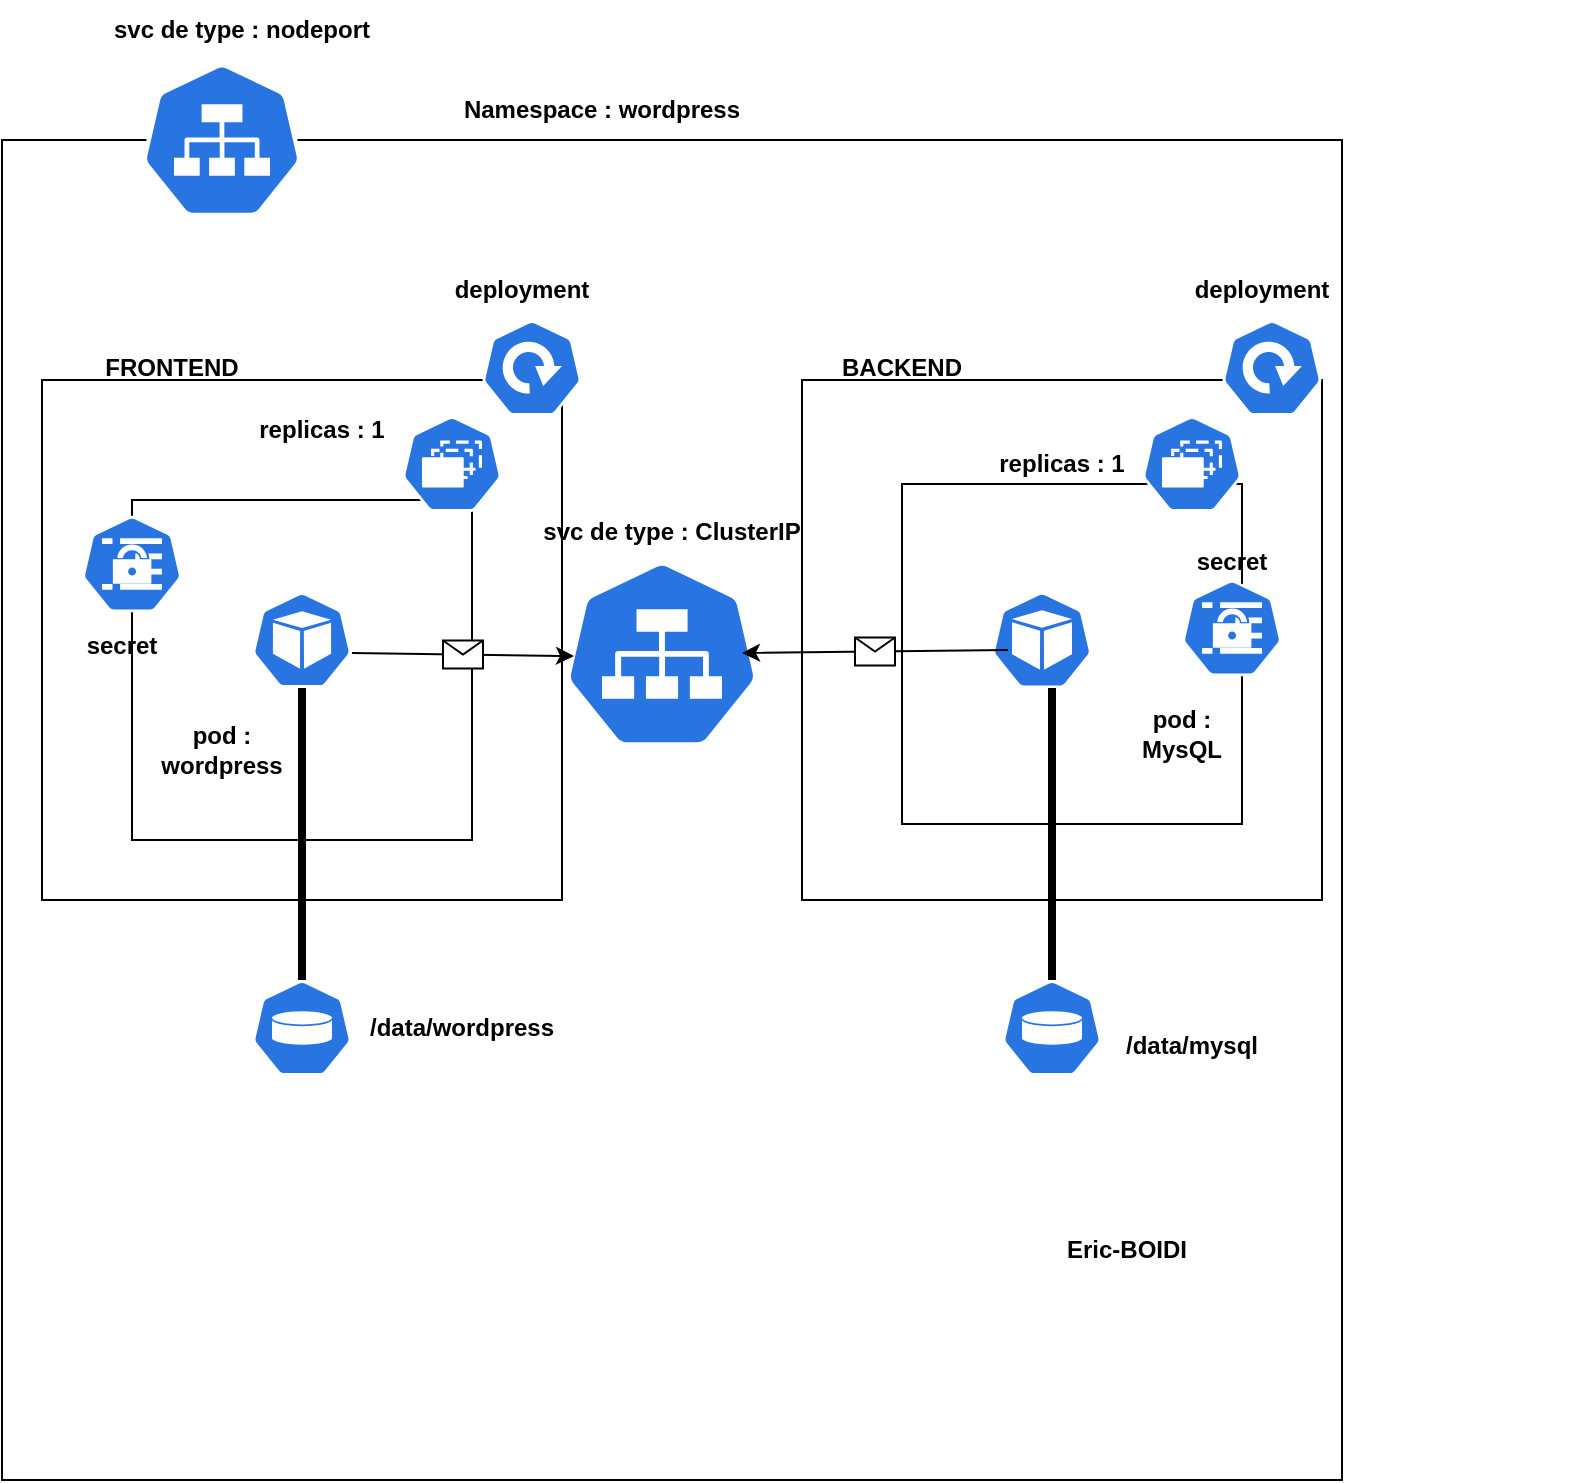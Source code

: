 <mxfile version="20.8.20" type="github"><diagram name="Page-1" id="spaIkJhinvKhO7ccCemF"><mxGraphModel dx="1867" dy="534" grid="1" gridSize="10" guides="1" tooltips="1" connect="1" arrows="1" fold="1" page="1" pageScale="1" pageWidth="827" pageHeight="1169" math="0" shadow="0"><root><mxCell id="0"/><mxCell id="1" parent="0"/><mxCell id="sab_f4_oYgcBB9rR3nIX-75" value="" style="endArrow=classic;html=1;rounded=0;" edge="1" parent="1"><mxGeometry relative="1" as="geometry"><mxPoint x="-450" y="300" as="sourcePoint"/><mxPoint x="-550" y="300" as="targetPoint"/></mxGeometry></mxCell><mxCell id="sab_f4_oYgcBB9rR3nIX-76" value="" style="shape=message;html=1;outlineConnect=0;" vertex="1" parent="sab_f4_oYgcBB9rR3nIX-75"><mxGeometry width="20" height="14" relative="1" as="geometry"><mxPoint x="-10" y="-7" as="offset"/></mxGeometry></mxCell><mxCell id="sab_f4_oYgcBB9rR3nIX-12" value="" style="whiteSpace=wrap;html=1;aspect=fixed;fontFamily=Times New Roman;labelBackgroundColor=#ffffff;fontStyle=1" vertex="1" parent="1"><mxGeometry x="-730" y="90" width="670" height="670" as="geometry"/></mxCell><mxCell id="sab_f4_oYgcBB9rR3nIX-15" value="Namespace : wordpress" style="text;html=1;strokeColor=none;fillColor=none;align=center;verticalAlign=middle;whiteSpace=wrap;rounded=0;fontStyle=1" vertex="1" parent="1"><mxGeometry x="-535" y="60" width="210" height="30" as="geometry"/></mxCell><mxCell id="sab_f4_oYgcBB9rR3nIX-17" value="" style="sketch=0;html=1;dashed=0;whitespace=wrap;fillColor=#2875E2;strokeColor=#ffffff;points=[[0.005,0.63,0],[0.1,0.2,0],[0.9,0.2,0],[0.5,0,0],[0.995,0.63,0],[0.72,0.99,0],[0.5,1,0],[0.28,0.99,0]];verticalLabelPosition=bottom;align=center;verticalAlign=top;shape=mxgraph.kubernetes.icon;prIcon=svc" vertex="1" parent="1"><mxGeometry x="-660" y="40" width="80" height="100" as="geometry"/></mxCell><mxCell id="sab_f4_oYgcBB9rR3nIX-18" value="svc de type : nodeport" style="text;html=1;strokeColor=none;fillColor=none;align=center;verticalAlign=middle;whiteSpace=wrap;rounded=0;fontStyle=1" vertex="1" parent="1"><mxGeometry x="-680" y="20" width="140" height="30" as="geometry"/></mxCell><mxCell id="sab_f4_oYgcBB9rR3nIX-19" value="" style="whiteSpace=wrap;html=1;aspect=fixed;" vertex="1" parent="1"><mxGeometry x="-710" y="210" width="260" height="260" as="geometry"/></mxCell><mxCell id="sab_f4_oYgcBB9rR3nIX-21" value="" style="whiteSpace=wrap;html=1;aspect=fixed;" vertex="1" parent="1"><mxGeometry x="-330" y="210" width="260" height="260" as="geometry"/></mxCell><mxCell id="sab_f4_oYgcBB9rR3nIX-22" value="" style="sketch=0;html=1;dashed=0;whitespace=wrap;fillColor=#2875E2;strokeColor=#ffffff;points=[[0.005,0.63,0],[0.1,0.2,0],[0.9,0.2,0],[0.5,0,0],[0.995,0.63,0],[0.72,0.99,0],[0.5,1,0],[0.28,0.99,0]];verticalLabelPosition=bottom;align=center;verticalAlign=top;shape=mxgraph.kubernetes.icon;prIcon=deploy" vertex="1" parent="1"><mxGeometry x="-490" y="180" width="50" height="48" as="geometry"/></mxCell><mxCell id="sab_f4_oYgcBB9rR3nIX-23" value="" style="sketch=0;html=1;dashed=0;whitespace=wrap;fillColor=#2875E2;strokeColor=#ffffff;points=[[0.005,0.63,0],[0.1,0.2,0],[0.9,0.2,0],[0.5,0,0],[0.995,0.63,0],[0.72,0.99,0],[0.5,1,0],[0.28,0.99,0]];verticalLabelPosition=bottom;align=center;verticalAlign=top;shape=mxgraph.kubernetes.icon;prIcon=deploy" vertex="1" parent="1"><mxGeometry x="-120" y="180" width="50" height="48" as="geometry"/></mxCell><mxCell id="sab_f4_oYgcBB9rR3nIX-24" value="deployment" style="text;html=1;strokeColor=none;fillColor=none;align=center;verticalAlign=middle;whiteSpace=wrap;rounded=0;fontStyle=1" vertex="1" parent="1"><mxGeometry x="-500" y="150" width="60" height="30" as="geometry"/></mxCell><mxCell id="sab_f4_oYgcBB9rR3nIX-25" value="deployment" style="text;html=1;strokeColor=none;fillColor=none;align=center;verticalAlign=middle;whiteSpace=wrap;rounded=0;fontStyle=1" vertex="1" parent="1"><mxGeometry x="-130" y="150" width="60" height="30" as="geometry"/></mxCell><mxCell id="sab_f4_oYgcBB9rR3nIX-26" value="" style="whiteSpace=wrap;html=1;aspect=fixed;" vertex="1" parent="1"><mxGeometry x="-665" y="270" width="170" height="170" as="geometry"/></mxCell><mxCell id="sab_f4_oYgcBB9rR3nIX-27" value="" style="whiteSpace=wrap;html=1;aspect=fixed;" vertex="1" parent="1"><mxGeometry x="-280" y="262" width="170" height="170" as="geometry"/></mxCell><mxCell id="sab_f4_oYgcBB9rR3nIX-29" value="" style="sketch=0;html=1;dashed=0;whitespace=wrap;fillColor=#2875E2;strokeColor=#ffffff;points=[[0.005,0.63,0],[0.1,0.2,0],[0.9,0.2,0],[0.5,0,0],[0.995,0.63,0],[0.72,0.99,0],[0.5,1,0],[0.28,0.99,0]];verticalLabelPosition=bottom;align=center;verticalAlign=top;shape=mxgraph.kubernetes.icon;prIcon=vol" vertex="1" parent="1"><mxGeometry x="-605" y="510" width="50" height="48" as="geometry"/></mxCell><mxCell id="sab_f4_oYgcBB9rR3nIX-30" value="" style="sketch=0;html=1;dashed=0;whitespace=wrap;fillColor=#2875E2;strokeColor=#ffffff;points=[[0.005,0.63,0],[0.1,0.2,0],[0.9,0.2,0],[0.5,0,0],[0.995,0.63,0],[0.72,0.99,0],[0.5,1,0],[0.28,0.99,0]];verticalLabelPosition=bottom;align=center;verticalAlign=top;shape=mxgraph.kubernetes.icon;prIcon=vol" vertex="1" parent="1"><mxGeometry x="-230" y="510" width="50" height="48" as="geometry"/></mxCell><mxCell id="sab_f4_oYgcBB9rR3nIX-31" value="" style="sketch=0;html=1;dashed=0;whitespace=wrap;fillColor=#2875E2;strokeColor=#ffffff;points=[[0.005,0.63,0],[0.1,0.2,0],[0.9,0.2,0],[0.5,0,0],[0.995,0.63,0],[0.72,0.99,0],[0.5,1,0],[0.28,0.99,0]];verticalLabelPosition=bottom;align=center;verticalAlign=top;shape=mxgraph.kubernetes.icon;prIcon=rs" vertex="1" parent="1"><mxGeometry x="-530" y="228" width="50" height="48" as="geometry"/></mxCell><mxCell id="sab_f4_oYgcBB9rR3nIX-32" value="" style="sketch=0;html=1;dashed=0;whitespace=wrap;fillColor=#2875E2;strokeColor=#ffffff;points=[[0.005,0.63,0],[0.1,0.2,0],[0.9,0.2,0],[0.5,0,0],[0.995,0.63,0],[0.72,0.99,0],[0.5,1,0],[0.28,0.99,0]];verticalLabelPosition=bottom;align=center;verticalAlign=top;shape=mxgraph.kubernetes.icon;prIcon=rs" vertex="1" parent="1"><mxGeometry x="-160" y="228" width="50" height="48" as="geometry"/></mxCell><mxCell id="sab_f4_oYgcBB9rR3nIX-33" value="replicas : 1" style="text;html=1;strokeColor=none;fillColor=none;align=center;verticalAlign=middle;whiteSpace=wrap;rounded=0;fontStyle=1" vertex="1" parent="1"><mxGeometry x="-610" y="220" width="80" height="30" as="geometry"/></mxCell><mxCell id="sab_f4_oYgcBB9rR3nIX-36" value="" style="sketch=0;html=1;dashed=0;whitespace=wrap;fillColor=#2875E2;strokeColor=#ffffff;points=[[0.005,0.63,0],[0.1,0.2,0],[0.9,0.2,0],[0.5,0,0],[0.995,0.63,0],[0.72,0.99,0],[0.5,1,0],[0.28,0.99,0]];verticalLabelPosition=bottom;align=center;verticalAlign=top;shape=mxgraph.kubernetes.icon;prIcon=pod" vertex="1" parent="1"><mxGeometry x="-605" y="316" width="50" height="48" as="geometry"/></mxCell><mxCell id="sab_f4_oYgcBB9rR3nIX-37" value="" style="sketch=0;html=1;dashed=0;whitespace=wrap;fillColor=#2875E2;strokeColor=#ffffff;points=[[0.005,0.63,0],[0.1,0.2,0],[0.9,0.2,0],[0.5,0,0],[0.995,0.63,0],[0.72,0.99,0],[0.5,1,0],[0.28,0.99,0]];verticalLabelPosition=bottom;align=center;verticalAlign=top;shape=mxgraph.kubernetes.icon;prIcon=pod" vertex="1" parent="1"><mxGeometry x="-235" y="308" width="50" height="64" as="geometry"/></mxCell><mxCell id="sab_f4_oYgcBB9rR3nIX-38" value="&lt;b&gt;pod : wordpress&lt;/b&gt;" style="text;html=1;strokeColor=none;fillColor=none;align=center;verticalAlign=middle;whiteSpace=wrap;rounded=0;" vertex="1" parent="1"><mxGeometry x="-650" y="380" width="60" height="30" as="geometry"/></mxCell><mxCell id="sab_f4_oYgcBB9rR3nIX-39" value="&lt;b&gt;pod : MysQL&lt;/b&gt;" style="text;html=1;strokeColor=none;fillColor=none;align=center;verticalAlign=middle;whiteSpace=wrap;rounded=0;" vertex="1" parent="1"><mxGeometry x="-170" y="372" width="60" height="30" as="geometry"/></mxCell><mxCell id="sab_f4_oYgcBB9rR3nIX-40" value="replicas : 1" style="text;html=1;strokeColor=none;fillColor=none;align=center;verticalAlign=middle;whiteSpace=wrap;rounded=0;fontStyle=1" vertex="1" parent="1"><mxGeometry x="-240" y="237" width="80" height="30" as="geometry"/></mxCell><mxCell id="sab_f4_oYgcBB9rR3nIX-42" value="" style="sketch=0;html=1;dashed=0;whitespace=wrap;fillColor=#2875E2;strokeColor=#ffffff;points=[[0.005,0.63,0],[0.1,0.2,0],[0.9,0.2,0],[0.5,0,0],[0.995,0.63,0],[0.72,0.99,0],[0.5,1,0],[0.28,0.99,0]];verticalLabelPosition=bottom;align=center;verticalAlign=top;shape=mxgraph.kubernetes.icon;prIcon=svc" vertex="1" parent="1"><mxGeometry x="-450" y="300" width="100" height="94" as="geometry"/></mxCell><mxCell id="sab_f4_oYgcBB9rR3nIX-69" value="" style="endArrow=classic;html=1;rounded=0;exitX=0.16;exitY=0.578;exitDx=0;exitDy=0;exitPerimeter=0;" edge="1" parent="1" source="sab_f4_oYgcBB9rR3nIX-37"><mxGeometry relative="1" as="geometry"><mxPoint x="-260" y="346.5" as="sourcePoint"/><mxPoint x="-360" y="346.5" as="targetPoint"/></mxGeometry></mxCell><mxCell id="sab_f4_oYgcBB9rR3nIX-70" value="" style="shape=message;html=1;outlineConnect=0;" vertex="1" parent="sab_f4_oYgcBB9rR3nIX-69"><mxGeometry width="20" height="14" relative="1" as="geometry"><mxPoint x="-10" y="-7" as="offset"/></mxGeometry></mxCell><mxCell id="sab_f4_oYgcBB9rR3nIX-43" value="svc de type : ClusterIP" style="text;html=1;strokeColor=none;fillColor=none;align=center;verticalAlign=middle;whiteSpace=wrap;rounded=0;fontStyle=1" vertex="1" parent="1"><mxGeometry x="-465" y="256" width="140" height="60" as="geometry"/></mxCell><mxCell id="sab_f4_oYgcBB9rR3nIX-45" value="" style="endArrow=classic;html=1;rounded=0;entryX=0.06;entryY=0.511;entryDx=0;entryDy=0;entryPerimeter=0;" edge="1" parent="1" target="sab_f4_oYgcBB9rR3nIX-42"><mxGeometry relative="1" as="geometry"><mxPoint x="-555" y="346.5" as="sourcePoint"/><mxPoint x="-455" y="346.5" as="targetPoint"/><Array as="points"/></mxGeometry></mxCell><mxCell id="sab_f4_oYgcBB9rR3nIX-46" value="" style="shape=message;html=1;outlineConnect=0;" vertex="1" parent="sab_f4_oYgcBB9rR3nIX-45"><mxGeometry width="20" height="14" relative="1" as="geometry"><mxPoint x="-10" y="-7" as="offset"/></mxGeometry></mxCell><mxCell id="sab_f4_oYgcBB9rR3nIX-78" value="" style="line;strokeWidth=4;direction=south;html=1;perimeter=backbonePerimeter;points=[];outlineConnect=0;" vertex="1" parent="1"><mxGeometry x="-585" y="364" width="10" height="146" as="geometry"/></mxCell><mxCell id="sab_f4_oYgcBB9rR3nIX-79" value="" style="line;strokeWidth=4;direction=south;html=1;perimeter=backbonePerimeter;points=[];outlineConnect=0;" vertex="1" parent="1"><mxGeometry x="-467.5" y="364" width="525" height="146" as="geometry"/></mxCell><mxCell id="sab_f4_oYgcBB9rR3nIX-80" value="Eric-BOIDI" style="text;html=1;strokeColor=none;fillColor=none;align=center;verticalAlign=middle;whiteSpace=wrap;rounded=0;fontStyle=1" vertex="1" parent="1"><mxGeometry x="-225" y="630" width="115" height="30" as="geometry"/></mxCell><mxCell id="sab_f4_oYgcBB9rR3nIX-81" value="/data/wordpress" style="text;html=1;strokeColor=none;fillColor=none;align=center;verticalAlign=middle;whiteSpace=wrap;rounded=0;fontStyle=1" vertex="1" parent="1"><mxGeometry x="-530" y="519" width="60" height="30" as="geometry"/></mxCell><mxCell id="sab_f4_oYgcBB9rR3nIX-82" value="/data/mysql" style="text;html=1;strokeColor=none;fillColor=none;align=center;verticalAlign=middle;whiteSpace=wrap;rounded=0;fontStyle=1" vertex="1" parent="1"><mxGeometry x="-165" y="528" width="60" height="30" as="geometry"/></mxCell><mxCell id="sab_f4_oYgcBB9rR3nIX-83" value="FRONTEND" style="text;html=1;strokeColor=none;fillColor=none;align=center;verticalAlign=middle;whiteSpace=wrap;rounded=0;fontStyle=1" vertex="1" parent="1"><mxGeometry x="-705" y="189" width="120" height="30" as="geometry"/></mxCell><mxCell id="sab_f4_oYgcBB9rR3nIX-84" value="BACKEND" style="text;html=1;strokeColor=none;fillColor=none;align=center;verticalAlign=middle;whiteSpace=wrap;rounded=0;fontStyle=1" vertex="1" parent="1"><mxGeometry x="-310" y="189" width="60" height="30" as="geometry"/></mxCell><mxCell id="sab_f4_oYgcBB9rR3nIX-85" value="" style="sketch=0;html=1;dashed=0;whitespace=wrap;fillColor=#2875E2;strokeColor=#ffffff;points=[[0.005,0.63,0],[0.1,0.2,0],[0.9,0.2,0],[0.5,0,0],[0.995,0.63,0],[0.72,0.99,0],[0.5,1,0],[0.28,0.99,0]];verticalLabelPosition=bottom;align=center;verticalAlign=top;shape=mxgraph.kubernetes.icon;prIcon=secret" vertex="1" parent="1"><mxGeometry x="-140" y="308" width="50" height="52" as="geometry"/></mxCell><mxCell id="sab_f4_oYgcBB9rR3nIX-86" value="" style="sketch=0;html=1;dashed=0;whitespace=wrap;fillColor=#2875E2;strokeColor=#ffffff;points=[[0.005,0.63,0],[0.1,0.2,0],[0.9,0.2,0],[0.5,0,0],[0.995,0.63,0],[0.72,0.99,0],[0.5,1,0],[0.28,0.99,0]];verticalLabelPosition=bottom;align=center;verticalAlign=top;shape=mxgraph.kubernetes.icon;prIcon=secret" vertex="1" parent="1"><mxGeometry x="-690" y="276" width="50" height="52" as="geometry"/></mxCell><mxCell id="sab_f4_oYgcBB9rR3nIX-87" value="secret" style="text;html=1;strokeColor=none;fillColor=none;align=center;verticalAlign=middle;whiteSpace=wrap;rounded=0;fontStyle=1" vertex="1" parent="1"><mxGeometry x="-700" y="328" width="60" height="30" as="geometry"/></mxCell><mxCell id="sab_f4_oYgcBB9rR3nIX-88" value="secret" style="text;html=1;strokeColor=none;fillColor=none;align=center;verticalAlign=middle;whiteSpace=wrap;rounded=0;fontStyle=1" vertex="1" parent="1"><mxGeometry x="-145" y="286" width="60" height="30" as="geometry"/></mxCell></root></mxGraphModel></diagram></mxfile>